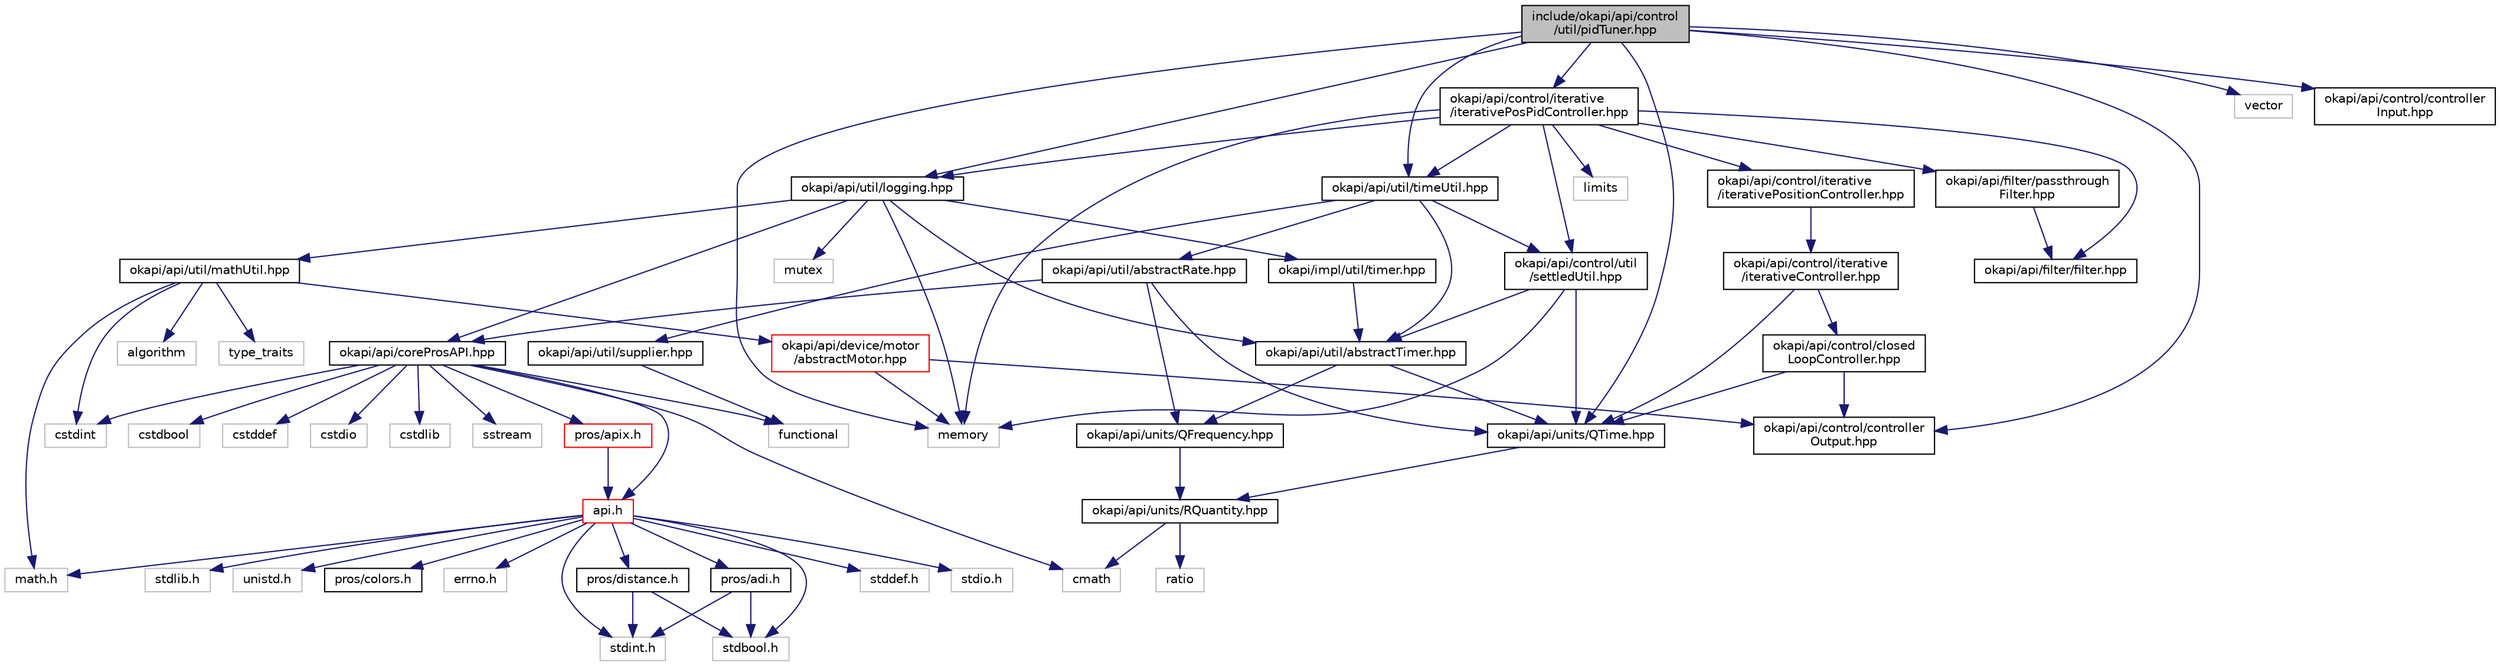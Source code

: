 digraph "include/okapi/api/control/util/pidTuner.hpp"
{
 // LATEX_PDF_SIZE
  edge [fontname="Helvetica",fontsize="10",labelfontname="Helvetica",labelfontsize="10"];
  node [fontname="Helvetica",fontsize="10",shape=record];
  Node1 [label="include/okapi/api/control\l/util/pidTuner.hpp",height=0.2,width=0.4,color="black", fillcolor="grey75", style="filled", fontcolor="black",tooltip=" "];
  Node1 -> Node2 [color="midnightblue",fontsize="10",style="solid",fontname="Helvetica"];
  Node2 [label="memory",height=0.2,width=0.4,color="grey75", fillcolor="white", style="filled",tooltip=" "];
  Node1 -> Node3 [color="midnightblue",fontsize="10",style="solid",fontname="Helvetica"];
  Node3 [label="vector",height=0.2,width=0.4,color="grey75", fillcolor="white", style="filled",tooltip=" "];
  Node1 -> Node4 [color="midnightblue",fontsize="10",style="solid",fontname="Helvetica"];
  Node4 [label="okapi/api/control/controller\lInput.hpp",height=0.2,width=0.4,color="black", fillcolor="white", style="filled",URL="$controllerInput_8hpp.html",tooltip=" "];
  Node1 -> Node5 [color="midnightblue",fontsize="10",style="solid",fontname="Helvetica"];
  Node5 [label="okapi/api/control/controller\lOutput.hpp",height=0.2,width=0.4,color="black", fillcolor="white", style="filled",URL="$controllerOutput_8hpp.html",tooltip=" "];
  Node1 -> Node6 [color="midnightblue",fontsize="10",style="solid",fontname="Helvetica"];
  Node6 [label="okapi/api/control/iterative\l/iterativePosPidController.hpp",height=0.2,width=0.4,color="black", fillcolor="white", style="filled",URL="$iterativePosPidController_8hpp.html",tooltip=" "];
  Node6 -> Node7 [color="midnightblue",fontsize="10",style="solid",fontname="Helvetica"];
  Node7 [label="limits",height=0.2,width=0.4,color="grey75", fillcolor="white", style="filled",tooltip=" "];
  Node6 -> Node2 [color="midnightblue",fontsize="10",style="solid",fontname="Helvetica"];
  Node6 -> Node8 [color="midnightblue",fontsize="10",style="solid",fontname="Helvetica"];
  Node8 [label="okapi/api/control/iterative\l/iterativePositionController.hpp",height=0.2,width=0.4,color="black", fillcolor="white", style="filled",URL="$iterativePositionController_8hpp.html",tooltip=" "];
  Node8 -> Node9 [color="midnightblue",fontsize="10",style="solid",fontname="Helvetica"];
  Node9 [label="okapi/api/control/iterative\l/iterativeController.hpp",height=0.2,width=0.4,color="black", fillcolor="white", style="filled",URL="$iterativeController_8hpp.html",tooltip=" "];
  Node9 -> Node10 [color="midnightblue",fontsize="10",style="solid",fontname="Helvetica"];
  Node10 [label="okapi/api/control/closed\lLoopController.hpp",height=0.2,width=0.4,color="black", fillcolor="white", style="filled",URL="$closedLoopController_8hpp.html",tooltip=" "];
  Node10 -> Node5 [color="midnightblue",fontsize="10",style="solid",fontname="Helvetica"];
  Node10 -> Node11 [color="midnightblue",fontsize="10",style="solid",fontname="Helvetica"];
  Node11 [label="okapi/api/units/QTime.hpp",height=0.2,width=0.4,color="black", fillcolor="white", style="filled",URL="$QTime_8hpp.html",tooltip=" "];
  Node11 -> Node12 [color="midnightblue",fontsize="10",style="solid",fontname="Helvetica"];
  Node12 [label="okapi/api/units/RQuantity.hpp",height=0.2,width=0.4,color="black", fillcolor="white", style="filled",URL="$RQuantity_8hpp.html",tooltip=" "];
  Node12 -> Node13 [color="midnightblue",fontsize="10",style="solid",fontname="Helvetica"];
  Node13 [label="cmath",height=0.2,width=0.4,color="grey75", fillcolor="white", style="filled",tooltip=" "];
  Node12 -> Node14 [color="midnightblue",fontsize="10",style="solid",fontname="Helvetica"];
  Node14 [label="ratio",height=0.2,width=0.4,color="grey75", fillcolor="white", style="filled",tooltip=" "];
  Node9 -> Node11 [color="midnightblue",fontsize="10",style="solid",fontname="Helvetica"];
  Node6 -> Node15 [color="midnightblue",fontsize="10",style="solid",fontname="Helvetica"];
  Node15 [label="okapi/api/control/util\l/settledUtil.hpp",height=0.2,width=0.4,color="black", fillcolor="white", style="filled",URL="$settledUtil_8hpp.html",tooltip=" "];
  Node15 -> Node2 [color="midnightblue",fontsize="10",style="solid",fontname="Helvetica"];
  Node15 -> Node11 [color="midnightblue",fontsize="10",style="solid",fontname="Helvetica"];
  Node15 -> Node16 [color="midnightblue",fontsize="10",style="solid",fontname="Helvetica"];
  Node16 [label="okapi/api/util/abstractTimer.hpp",height=0.2,width=0.4,color="black", fillcolor="white", style="filled",URL="$abstractTimer_8hpp.html",tooltip=" "];
  Node16 -> Node17 [color="midnightblue",fontsize="10",style="solid",fontname="Helvetica"];
  Node17 [label="okapi/api/units/QFrequency.hpp",height=0.2,width=0.4,color="black", fillcolor="white", style="filled",URL="$QFrequency_8hpp.html",tooltip=" "];
  Node17 -> Node12 [color="midnightblue",fontsize="10",style="solid",fontname="Helvetica"];
  Node16 -> Node11 [color="midnightblue",fontsize="10",style="solid",fontname="Helvetica"];
  Node6 -> Node18 [color="midnightblue",fontsize="10",style="solid",fontname="Helvetica"];
  Node18 [label="okapi/api/filter/filter.hpp",height=0.2,width=0.4,color="black", fillcolor="white", style="filled",URL="$filter_8hpp.html",tooltip=" "];
  Node6 -> Node19 [color="midnightblue",fontsize="10",style="solid",fontname="Helvetica"];
  Node19 [label="okapi/api/filter/passthrough\lFilter.hpp",height=0.2,width=0.4,color="black", fillcolor="white", style="filled",URL="$passthroughFilter_8hpp.html",tooltip=" "];
  Node19 -> Node18 [color="midnightblue",fontsize="10",style="solid",fontname="Helvetica"];
  Node6 -> Node20 [color="midnightblue",fontsize="10",style="solid",fontname="Helvetica"];
  Node20 [label="okapi/api/util/logging.hpp",height=0.2,width=0.4,color="black", fillcolor="white", style="filled",URL="$logging_8hpp.html",tooltip=" "];
  Node20 -> Node2 [color="midnightblue",fontsize="10",style="solid",fontname="Helvetica"];
  Node20 -> Node21 [color="midnightblue",fontsize="10",style="solid",fontname="Helvetica"];
  Node21 [label="mutex",height=0.2,width=0.4,color="grey75", fillcolor="white", style="filled",tooltip=" "];
  Node20 -> Node22 [color="midnightblue",fontsize="10",style="solid",fontname="Helvetica"];
  Node22 [label="okapi/api/coreProsAPI.hpp",height=0.2,width=0.4,color="black", fillcolor="white", style="filled",URL="$coreProsAPI_8hpp.html",tooltip=" "];
  Node22 -> Node13 [color="midnightblue",fontsize="10",style="solid",fontname="Helvetica"];
  Node22 -> Node23 [color="midnightblue",fontsize="10",style="solid",fontname="Helvetica"];
  Node23 [label="cstdbool",height=0.2,width=0.4,color="grey75", fillcolor="white", style="filled",tooltip=" "];
  Node22 -> Node24 [color="midnightblue",fontsize="10",style="solid",fontname="Helvetica"];
  Node24 [label="cstddef",height=0.2,width=0.4,color="grey75", fillcolor="white", style="filled",tooltip=" "];
  Node22 -> Node25 [color="midnightblue",fontsize="10",style="solid",fontname="Helvetica"];
  Node25 [label="cstdint",height=0.2,width=0.4,color="grey75", fillcolor="white", style="filled",tooltip=" "];
  Node22 -> Node26 [color="midnightblue",fontsize="10",style="solid",fontname="Helvetica"];
  Node26 [label="cstdio",height=0.2,width=0.4,color="grey75", fillcolor="white", style="filled",tooltip=" "];
  Node22 -> Node27 [color="midnightblue",fontsize="10",style="solid",fontname="Helvetica"];
  Node27 [label="cstdlib",height=0.2,width=0.4,color="grey75", fillcolor="white", style="filled",tooltip=" "];
  Node22 -> Node28 [color="midnightblue",fontsize="10",style="solid",fontname="Helvetica"];
  Node28 [label="functional",height=0.2,width=0.4,color="grey75", fillcolor="white", style="filled",tooltip=" "];
  Node22 -> Node29 [color="midnightblue",fontsize="10",style="solid",fontname="Helvetica"];
  Node29 [label="sstream",height=0.2,width=0.4,color="grey75", fillcolor="white", style="filled",tooltip=" "];
  Node22 -> Node30 [color="midnightblue",fontsize="10",style="solid",fontname="Helvetica"];
  Node30 [label="api.h",height=0.2,width=0.4,color="red", fillcolor="white", style="filled",URL="$api_8h.html",tooltip=" "];
  Node30 -> Node31 [color="midnightblue",fontsize="10",style="solid",fontname="Helvetica"];
  Node31 [label="errno.h",height=0.2,width=0.4,color="grey75", fillcolor="white", style="filled",tooltip=" "];
  Node30 -> Node32 [color="midnightblue",fontsize="10",style="solid",fontname="Helvetica"];
  Node32 [label="math.h",height=0.2,width=0.4,color="grey75", fillcolor="white", style="filled",tooltip=" "];
  Node30 -> Node33 [color="midnightblue",fontsize="10",style="solid",fontname="Helvetica"];
  Node33 [label="stdbool.h",height=0.2,width=0.4,color="grey75", fillcolor="white", style="filled",tooltip=" "];
  Node30 -> Node34 [color="midnightblue",fontsize="10",style="solid",fontname="Helvetica"];
  Node34 [label="stddef.h",height=0.2,width=0.4,color="grey75", fillcolor="white", style="filled",tooltip=" "];
  Node30 -> Node35 [color="midnightblue",fontsize="10",style="solid",fontname="Helvetica"];
  Node35 [label="stdint.h",height=0.2,width=0.4,color="grey75", fillcolor="white", style="filled",tooltip=" "];
  Node30 -> Node36 [color="midnightblue",fontsize="10",style="solid",fontname="Helvetica"];
  Node36 [label="stdio.h",height=0.2,width=0.4,color="grey75", fillcolor="white", style="filled",tooltip=" "];
  Node30 -> Node37 [color="midnightblue",fontsize="10",style="solid",fontname="Helvetica"];
  Node37 [label="stdlib.h",height=0.2,width=0.4,color="grey75", fillcolor="white", style="filled",tooltip=" "];
  Node30 -> Node38 [color="midnightblue",fontsize="10",style="solid",fontname="Helvetica"];
  Node38 [label="unistd.h",height=0.2,width=0.4,color="grey75", fillcolor="white", style="filled",tooltip=" "];
  Node30 -> Node39 [color="midnightblue",fontsize="10",style="solid",fontname="Helvetica"];
  Node39 [label="pros/adi.h",height=0.2,width=0.4,color="black", fillcolor="white", style="filled",URL="$adi_8h.html",tooltip=" "];
  Node39 -> Node33 [color="midnightblue",fontsize="10",style="solid",fontname="Helvetica"];
  Node39 -> Node35 [color="midnightblue",fontsize="10",style="solid",fontname="Helvetica"];
  Node30 -> Node40 [color="midnightblue",fontsize="10",style="solid",fontname="Helvetica"];
  Node40 [label="pros/colors.h",height=0.2,width=0.4,color="black", fillcolor="white", style="filled",URL="$colors_8h.html",tooltip=" "];
  Node30 -> Node41 [color="midnightblue",fontsize="10",style="solid",fontname="Helvetica"];
  Node41 [label="pros/distance.h",height=0.2,width=0.4,color="black", fillcolor="white", style="filled",URL="$distance_8h.html",tooltip=" "];
  Node41 -> Node33 [color="midnightblue",fontsize="10",style="solid",fontname="Helvetica"];
  Node41 -> Node35 [color="midnightblue",fontsize="10",style="solid",fontname="Helvetica"];
  Node22 -> Node122 [color="midnightblue",fontsize="10",style="solid",fontname="Helvetica"];
  Node122 [label="pros/apix.h",height=0.2,width=0.4,color="red", fillcolor="white", style="filled",URL="$apix_8h.html",tooltip=" "];
  Node122 -> Node30 [color="midnightblue",fontsize="10",style="solid",fontname="Helvetica"];
  Node20 -> Node16 [color="midnightblue",fontsize="10",style="solid",fontname="Helvetica"];
  Node20 -> Node124 [color="midnightblue",fontsize="10",style="solid",fontname="Helvetica"];
  Node124 [label="okapi/api/util/mathUtil.hpp",height=0.2,width=0.4,color="black", fillcolor="white", style="filled",URL="$mathUtil_8hpp.html",tooltip=" "];
  Node124 -> Node32 [color="midnightblue",fontsize="10",style="solid",fontname="Helvetica"];
  Node124 -> Node125 [color="midnightblue",fontsize="10",style="solid",fontname="Helvetica"];
  Node125 [label="algorithm",height=0.2,width=0.4,color="grey75", fillcolor="white", style="filled",tooltip=" "];
  Node124 -> Node25 [color="midnightblue",fontsize="10",style="solid",fontname="Helvetica"];
  Node124 -> Node126 [color="midnightblue",fontsize="10",style="solid",fontname="Helvetica"];
  Node126 [label="type_traits",height=0.2,width=0.4,color="grey75", fillcolor="white", style="filled",tooltip=" "];
  Node124 -> Node127 [color="midnightblue",fontsize="10",style="solid",fontname="Helvetica"];
  Node127 [label="okapi/api/device/motor\l/abstractMotor.hpp",height=0.2,width=0.4,color="red", fillcolor="white", style="filled",URL="$abstractMotor_8hpp.html",tooltip=" "];
  Node127 -> Node2 [color="midnightblue",fontsize="10",style="solid",fontname="Helvetica"];
  Node127 -> Node5 [color="midnightblue",fontsize="10",style="solid",fontname="Helvetica"];
  Node20 -> Node130 [color="midnightblue",fontsize="10",style="solid",fontname="Helvetica"];
  Node130 [label="okapi/impl/util/timer.hpp",height=0.2,width=0.4,color="black", fillcolor="white", style="filled",URL="$okapi_2impl_2util_2timer_8hpp.html",tooltip=" "];
  Node130 -> Node16 [color="midnightblue",fontsize="10",style="solid",fontname="Helvetica"];
  Node6 -> Node131 [color="midnightblue",fontsize="10",style="solid",fontname="Helvetica"];
  Node131 [label="okapi/api/util/timeUtil.hpp",height=0.2,width=0.4,color="black", fillcolor="white", style="filled",URL="$timeUtil_8hpp.html",tooltip=" "];
  Node131 -> Node15 [color="midnightblue",fontsize="10",style="solid",fontname="Helvetica"];
  Node131 -> Node132 [color="midnightblue",fontsize="10",style="solid",fontname="Helvetica"];
  Node132 [label="okapi/api/util/abstractRate.hpp",height=0.2,width=0.4,color="black", fillcolor="white", style="filled",URL="$abstractRate_8hpp.html",tooltip=" "];
  Node132 -> Node22 [color="midnightblue",fontsize="10",style="solid",fontname="Helvetica"];
  Node132 -> Node17 [color="midnightblue",fontsize="10",style="solid",fontname="Helvetica"];
  Node132 -> Node11 [color="midnightblue",fontsize="10",style="solid",fontname="Helvetica"];
  Node131 -> Node16 [color="midnightblue",fontsize="10",style="solid",fontname="Helvetica"];
  Node131 -> Node133 [color="midnightblue",fontsize="10",style="solid",fontname="Helvetica"];
  Node133 [label="okapi/api/util/supplier.hpp",height=0.2,width=0.4,color="black", fillcolor="white", style="filled",URL="$supplier_8hpp.html",tooltip=" "];
  Node133 -> Node28 [color="midnightblue",fontsize="10",style="solid",fontname="Helvetica"];
  Node1 -> Node11 [color="midnightblue",fontsize="10",style="solid",fontname="Helvetica"];
  Node1 -> Node20 [color="midnightblue",fontsize="10",style="solid",fontname="Helvetica"];
  Node1 -> Node131 [color="midnightblue",fontsize="10",style="solid",fontname="Helvetica"];
}

